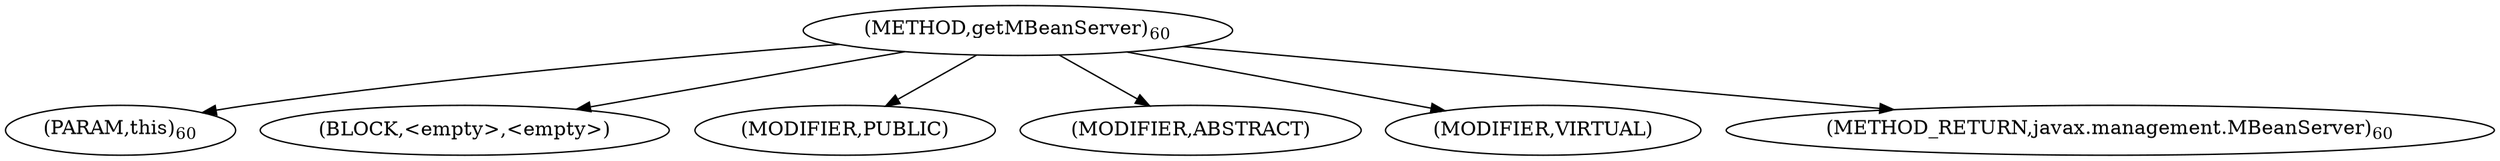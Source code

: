 digraph "getMBeanServer" {  
"37" [label = <(METHOD,getMBeanServer)<SUB>60</SUB>> ]
"38" [label = <(PARAM,this)<SUB>60</SUB>> ]
"39" [label = <(BLOCK,&lt;empty&gt;,&lt;empty&gt;)> ]
"40" [label = <(MODIFIER,PUBLIC)> ]
"41" [label = <(MODIFIER,ABSTRACT)> ]
"42" [label = <(MODIFIER,VIRTUAL)> ]
"43" [label = <(METHOD_RETURN,javax.management.MBeanServer)<SUB>60</SUB>> ]
  "37" -> "38" 
  "37" -> "39" 
  "37" -> "40" 
  "37" -> "41" 
  "37" -> "42" 
  "37" -> "43" 
}

